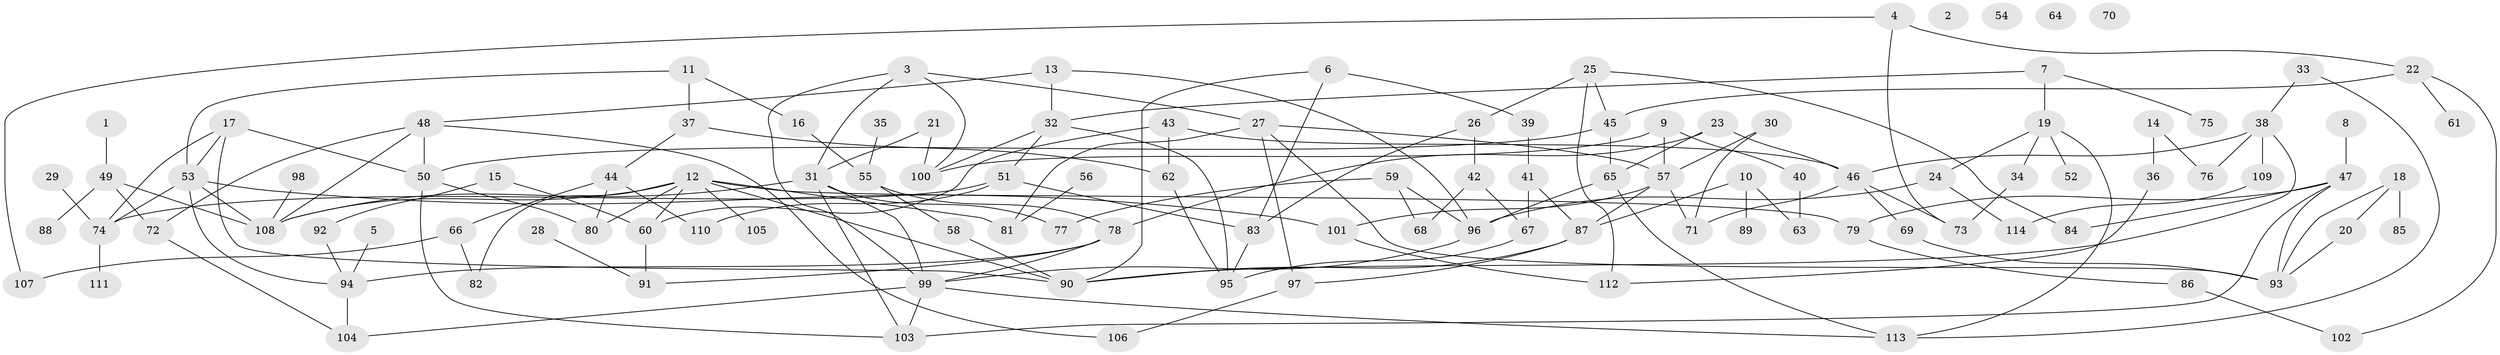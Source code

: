 // coarse degree distribution, {1: 0.19298245614035087, 0: 0.07017543859649122, 2: 0.2807017543859649, 4: 0.15789473684210525, 5: 0.08771929824561403, 3: 0.10526315789473684, 7: 0.03508771929824561, 10: 0.03508771929824561, 15: 0.017543859649122806, 11: 0.017543859649122806}
// Generated by graph-tools (version 1.1) at 2025/43/03/04/25 21:43:56]
// undirected, 114 vertices, 170 edges
graph export_dot {
graph [start="1"]
  node [color=gray90,style=filled];
  1;
  2;
  3;
  4;
  5;
  6;
  7;
  8;
  9;
  10;
  11;
  12;
  13;
  14;
  15;
  16;
  17;
  18;
  19;
  20;
  21;
  22;
  23;
  24;
  25;
  26;
  27;
  28;
  29;
  30;
  31;
  32;
  33;
  34;
  35;
  36;
  37;
  38;
  39;
  40;
  41;
  42;
  43;
  44;
  45;
  46;
  47;
  48;
  49;
  50;
  51;
  52;
  53;
  54;
  55;
  56;
  57;
  58;
  59;
  60;
  61;
  62;
  63;
  64;
  65;
  66;
  67;
  68;
  69;
  70;
  71;
  72;
  73;
  74;
  75;
  76;
  77;
  78;
  79;
  80;
  81;
  82;
  83;
  84;
  85;
  86;
  87;
  88;
  89;
  90;
  91;
  92;
  93;
  94;
  95;
  96;
  97;
  98;
  99;
  100;
  101;
  102;
  103;
  104;
  105;
  106;
  107;
  108;
  109;
  110;
  111;
  112;
  113;
  114;
  1 -- 49;
  3 -- 27;
  3 -- 31;
  3 -- 99;
  3 -- 100;
  4 -- 22;
  4 -- 73;
  4 -- 107;
  5 -- 94;
  6 -- 39;
  6 -- 83;
  6 -- 90;
  7 -- 19;
  7 -- 32;
  7 -- 75;
  8 -- 47;
  9 -- 40;
  9 -- 57;
  9 -- 100;
  10 -- 63;
  10 -- 87;
  10 -- 89;
  11 -- 16;
  11 -- 37;
  11 -- 53;
  12 -- 60;
  12 -- 79;
  12 -- 80;
  12 -- 81;
  12 -- 82;
  12 -- 90;
  12 -- 105;
  12 -- 108;
  13 -- 32;
  13 -- 48;
  13 -- 96;
  14 -- 36;
  14 -- 76;
  15 -- 60;
  15 -- 92;
  16 -- 55;
  17 -- 50;
  17 -- 53;
  17 -- 74;
  17 -- 90;
  18 -- 20;
  18 -- 85;
  18 -- 93;
  19 -- 24;
  19 -- 34;
  19 -- 52;
  19 -- 113;
  20 -- 93;
  21 -- 31;
  21 -- 100;
  22 -- 45;
  22 -- 61;
  22 -- 102;
  23 -- 46;
  23 -- 65;
  23 -- 78;
  24 -- 96;
  24 -- 114;
  25 -- 26;
  25 -- 45;
  25 -- 84;
  25 -- 112;
  26 -- 42;
  26 -- 83;
  27 -- 57;
  27 -- 81;
  27 -- 93;
  27 -- 97;
  28 -- 91;
  29 -- 74;
  30 -- 57;
  30 -- 71;
  31 -- 77;
  31 -- 99;
  31 -- 103;
  31 -- 108;
  32 -- 51;
  32 -- 95;
  32 -- 100;
  33 -- 38;
  33 -- 113;
  34 -- 73;
  35 -- 55;
  36 -- 112;
  37 -- 44;
  37 -- 62;
  38 -- 46;
  38 -- 76;
  38 -- 90;
  38 -- 109;
  39 -- 41;
  40 -- 63;
  41 -- 67;
  41 -- 87;
  42 -- 67;
  42 -- 68;
  43 -- 46;
  43 -- 60;
  43 -- 62;
  44 -- 66;
  44 -- 80;
  44 -- 110;
  45 -- 50;
  45 -- 65;
  46 -- 69;
  46 -- 71;
  46 -- 73;
  47 -- 79;
  47 -- 84;
  47 -- 93;
  47 -- 103;
  48 -- 50;
  48 -- 72;
  48 -- 106;
  48 -- 108;
  49 -- 72;
  49 -- 88;
  49 -- 108;
  50 -- 80;
  50 -- 103;
  51 -- 74;
  51 -- 83;
  51 -- 110;
  53 -- 74;
  53 -- 94;
  53 -- 101;
  53 -- 108;
  55 -- 58;
  55 -- 78;
  56 -- 81;
  57 -- 71;
  57 -- 87;
  57 -- 101;
  58 -- 90;
  59 -- 68;
  59 -- 77;
  59 -- 96;
  60 -- 91;
  62 -- 95;
  65 -- 96;
  65 -- 113;
  66 -- 82;
  66 -- 107;
  67 -- 95;
  69 -- 93;
  72 -- 104;
  74 -- 111;
  78 -- 91;
  78 -- 94;
  78 -- 99;
  79 -- 86;
  83 -- 95;
  86 -- 102;
  87 -- 90;
  87 -- 97;
  92 -- 94;
  94 -- 104;
  96 -- 99;
  97 -- 106;
  98 -- 108;
  99 -- 103;
  99 -- 104;
  99 -- 113;
  101 -- 112;
  109 -- 114;
}
